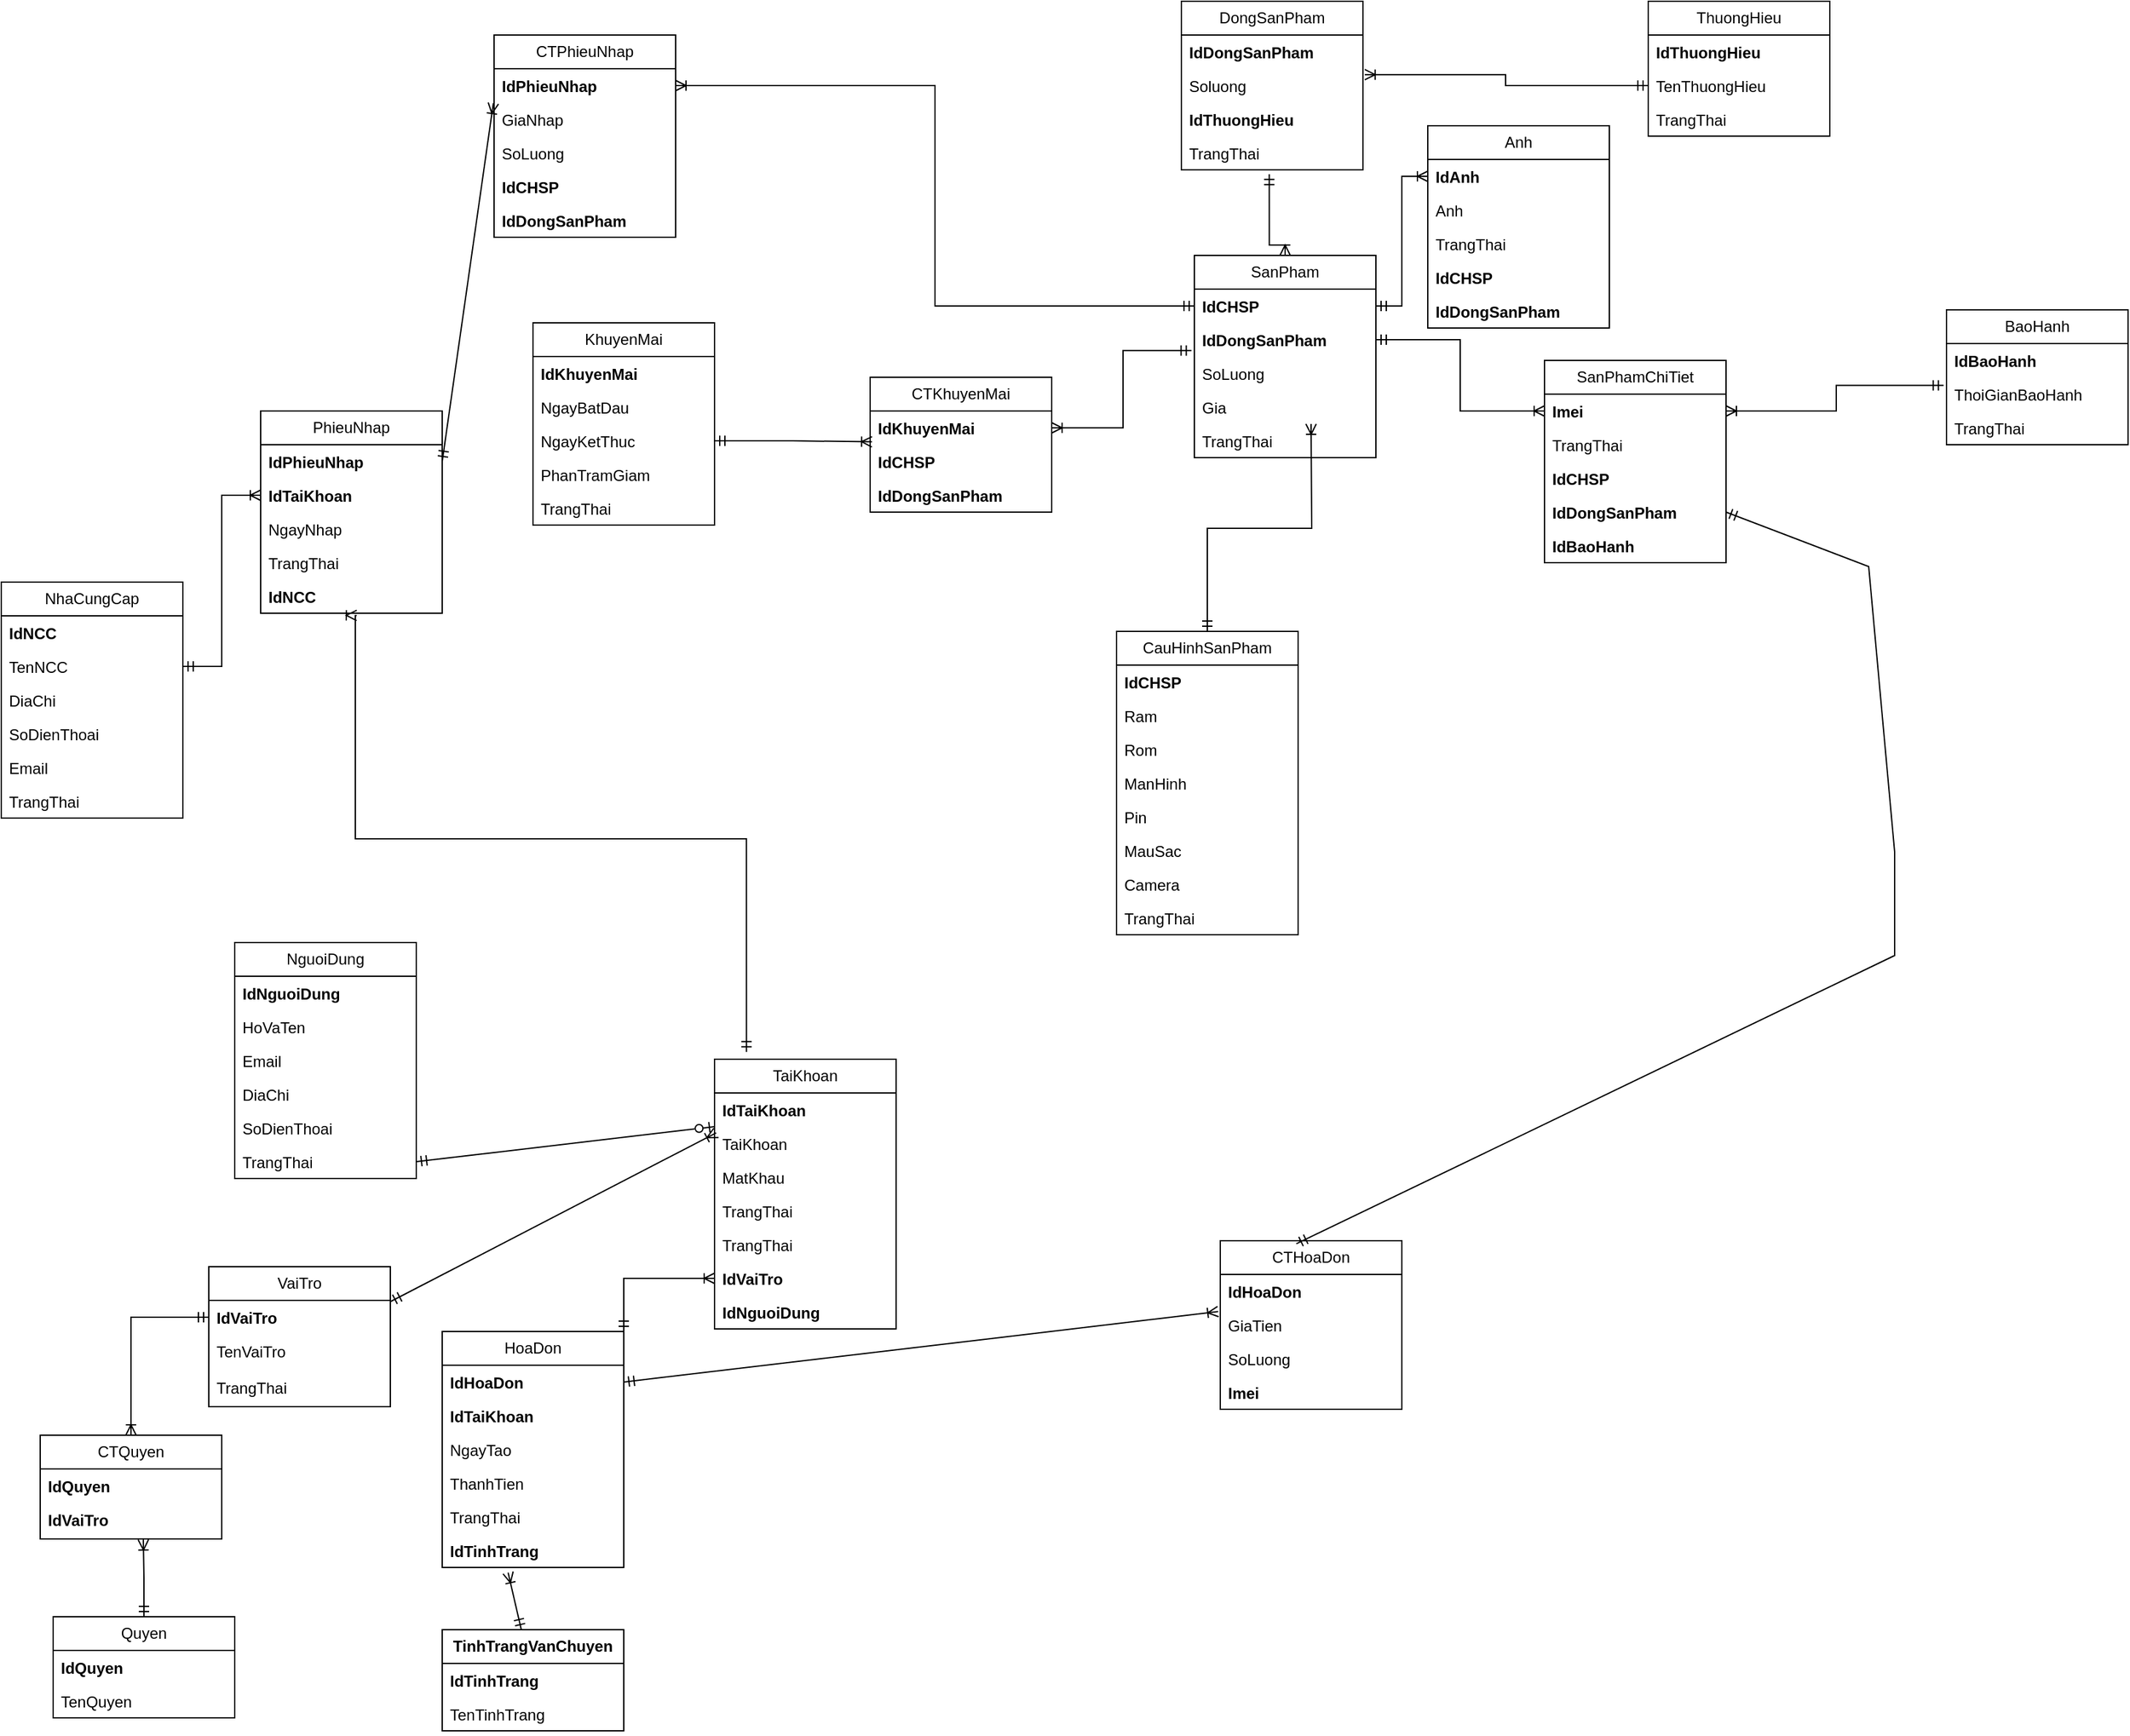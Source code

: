 <mxfile version="26.2.3">
  <diagram name="Trang-1" id="ev6L7dhJCI6zJjcUAdMP">
    <mxGraphModel dx="1871" dy="1696" grid="1" gridSize="10" guides="1" tooltips="1" connect="1" arrows="1" fold="1" page="1" pageScale="1" pageWidth="827" pageHeight="1169" math="0" shadow="0">
      <root>
        <mxCell id="0" />
        <mxCell id="1" parent="0" />
        <mxCell id="3cj486jEz-DAqz2aG2Fp-1" value="TaiKhoan" style="swimlane;fontStyle=0;childLayout=stackLayout;horizontal=1;startSize=26;fillColor=none;horizontalStack=0;resizeParent=1;resizeParentMax=0;resizeLast=0;collapsible=1;marginBottom=0;whiteSpace=wrap;html=1;" parent="1" vertex="1">
          <mxGeometry x="260" y="390" width="140" height="208" as="geometry" />
        </mxCell>
        <mxCell id="3cj486jEz-DAqz2aG2Fp-2" value="IdTaiKhoan" style="text;strokeColor=none;fillColor=none;align=left;verticalAlign=top;spacingLeft=4;spacingRight=4;overflow=hidden;rotatable=0;points=[[0,0.5],[1,0.5]];portConstraint=eastwest;whiteSpace=wrap;html=1;fontStyle=1" parent="3cj486jEz-DAqz2aG2Fp-1" vertex="1">
          <mxGeometry y="26" width="140" height="26" as="geometry" />
        </mxCell>
        <mxCell id="3cj486jEz-DAqz2aG2Fp-3" value="TaiKhoan" style="text;strokeColor=none;fillColor=none;align=left;verticalAlign=top;spacingLeft=4;spacingRight=4;overflow=hidden;rotatable=0;points=[[0,0.5],[1,0.5]];portConstraint=eastwest;whiteSpace=wrap;html=1;" parent="3cj486jEz-DAqz2aG2Fp-1" vertex="1">
          <mxGeometry y="52" width="140" height="26" as="geometry" />
        </mxCell>
        <mxCell id="3cj486jEz-DAqz2aG2Fp-4" value="MatKhau" style="text;strokeColor=none;fillColor=none;align=left;verticalAlign=top;spacingLeft=4;spacingRight=4;overflow=hidden;rotatable=0;points=[[0,0.5],[1,0.5]];portConstraint=eastwest;whiteSpace=wrap;html=1;" parent="3cj486jEz-DAqz2aG2Fp-1" vertex="1">
          <mxGeometry y="78" width="140" height="26" as="geometry" />
        </mxCell>
        <mxCell id="TPOem5i9lqnUxEBlaT6O-18" value="TrangThai" style="text;strokeColor=none;fillColor=none;align=left;verticalAlign=top;spacingLeft=4;spacingRight=4;overflow=hidden;rotatable=0;points=[[0,0.5],[1,0.5]];portConstraint=eastwest;whiteSpace=wrap;html=1;" parent="3cj486jEz-DAqz2aG2Fp-1" vertex="1">
          <mxGeometry y="104" width="140" height="26" as="geometry" />
        </mxCell>
        <mxCell id="H-VtSwU8jcq9I4WuySPO-3" value="TrangThai" style="text;strokeColor=none;fillColor=none;align=left;verticalAlign=top;spacingLeft=4;spacingRight=4;overflow=hidden;rotatable=0;points=[[0,0.5],[1,0.5]];portConstraint=eastwest;whiteSpace=wrap;html=1;" parent="3cj486jEz-DAqz2aG2Fp-1" vertex="1">
          <mxGeometry y="130" width="140" height="26" as="geometry" />
        </mxCell>
        <mxCell id="3cj486jEz-DAqz2aG2Fp-5" value="&lt;b&gt;IdVaiTro&lt;/b&gt;" style="text;strokeColor=none;fillColor=none;align=left;verticalAlign=top;spacingLeft=4;spacingRight=4;overflow=hidden;rotatable=0;points=[[0,0.5],[1,0.5]];portConstraint=eastwest;whiteSpace=wrap;html=1;" parent="3cj486jEz-DAqz2aG2Fp-1" vertex="1">
          <mxGeometry y="156" width="140" height="26" as="geometry" />
        </mxCell>
        <mxCell id="H-VtSwU8jcq9I4WuySPO-4" value="&lt;b&gt;IdNguoiDung&lt;/b&gt;" style="text;strokeColor=none;fillColor=none;align=left;verticalAlign=top;spacingLeft=4;spacingRight=4;overflow=hidden;rotatable=0;points=[[0,0.5],[1,0.5]];portConstraint=eastwest;whiteSpace=wrap;html=1;" parent="3cj486jEz-DAqz2aG2Fp-1" vertex="1">
          <mxGeometry y="182" width="140" height="26" as="geometry" />
        </mxCell>
        <mxCell id="3cj486jEz-DAqz2aG2Fp-6" style="rounded=0;orthogonalLoop=1;jettySize=auto;html=1;endArrow=ERzeroToOne;startFill=0;startArrow=ERmandOne;endFill=0;exitX=1;exitY=0.5;exitDx=0;exitDy=0;entryX=0;entryY=0.25;entryDx=0;entryDy=0;" parent="1" source="3cj486jEz-DAqz2aG2Fp-61" target="3cj486jEz-DAqz2aG2Fp-1" edge="1">
          <mxGeometry relative="1" as="geometry">
            <mxPoint x="110" y="309" as="sourcePoint" />
            <mxPoint x="240" y="223" as="targetPoint" />
          </mxGeometry>
        </mxCell>
        <mxCell id="3cj486jEz-DAqz2aG2Fp-7" style="rounded=0;orthogonalLoop=1;jettySize=auto;html=1;exitX=1;exitY=0.5;exitDx=0;exitDy=0;endArrow=ERoneToMany;endFill=0;startArrow=ERmandOne;startFill=0;entryX=-0.012;entryY=0.103;entryDx=0;entryDy=0;entryPerimeter=0;" parent="1" source="3cj486jEz-DAqz2aG2Fp-26" edge="1">
          <mxGeometry relative="1" as="geometry">
            <mxPoint x="410" y="504" as="sourcePoint" />
            <mxPoint x="648.32" y="584.678" as="targetPoint" />
          </mxGeometry>
        </mxCell>
        <mxCell id="3cj486jEz-DAqz2aG2Fp-8" value="CauHinhSanPham" style="swimlane;fontStyle=0;childLayout=stackLayout;horizontal=1;startSize=26;fillColor=none;horizontalStack=0;resizeParent=1;resizeParentMax=0;resizeLast=0;collapsible=1;marginBottom=0;whiteSpace=wrap;html=1;" parent="1" vertex="1">
          <mxGeometry x="570" y="60" width="140" height="234" as="geometry" />
        </mxCell>
        <mxCell id="3cj486jEz-DAqz2aG2Fp-9" value="IdCHSP" style="text;strokeColor=none;fillColor=none;align=left;verticalAlign=top;spacingLeft=4;spacingRight=4;overflow=hidden;rotatable=0;points=[[0,0.5],[1,0.5]];portConstraint=eastwest;whiteSpace=wrap;html=1;fontStyle=1" parent="3cj486jEz-DAqz2aG2Fp-8" vertex="1">
          <mxGeometry y="26" width="140" height="26" as="geometry" />
        </mxCell>
        <mxCell id="3cj486jEz-DAqz2aG2Fp-11" value="Ram" style="text;strokeColor=none;fillColor=none;align=left;verticalAlign=top;spacingLeft=4;spacingRight=4;overflow=hidden;rotatable=0;points=[[0,0.5],[1,0.5]];portConstraint=eastwest;whiteSpace=wrap;html=1;fontStyle=0" parent="3cj486jEz-DAqz2aG2Fp-8" vertex="1">
          <mxGeometry y="52" width="140" height="26" as="geometry" />
        </mxCell>
        <mxCell id="3cj486jEz-DAqz2aG2Fp-12" value="Rom" style="text;strokeColor=none;fillColor=none;align=left;verticalAlign=top;spacingLeft=4;spacingRight=4;overflow=hidden;rotatable=0;points=[[0,0.5],[1,0.5]];portConstraint=eastwest;whiteSpace=wrap;html=1;fontStyle=0" parent="3cj486jEz-DAqz2aG2Fp-8" vertex="1">
          <mxGeometry y="78" width="140" height="26" as="geometry" />
        </mxCell>
        <mxCell id="3cj486jEz-DAqz2aG2Fp-13" value="ManHinh" style="text;strokeColor=none;fillColor=none;align=left;verticalAlign=top;spacingLeft=4;spacingRight=4;overflow=hidden;rotatable=0;points=[[0,0.5],[1,0.5]];portConstraint=eastwest;whiteSpace=wrap;html=1;fontStyle=0" parent="3cj486jEz-DAqz2aG2Fp-8" vertex="1">
          <mxGeometry y="104" width="140" height="26" as="geometry" />
        </mxCell>
        <mxCell id="3cj486jEz-DAqz2aG2Fp-14" value="Pin" style="text;strokeColor=none;fillColor=none;align=left;verticalAlign=top;spacingLeft=4;spacingRight=4;overflow=hidden;rotatable=0;points=[[0,0.5],[1,0.5]];portConstraint=eastwest;whiteSpace=wrap;html=1;fontStyle=0" parent="3cj486jEz-DAqz2aG2Fp-8" vertex="1">
          <mxGeometry y="130" width="140" height="26" as="geometry" />
        </mxCell>
        <mxCell id="TPOem5i9lqnUxEBlaT6O-29" value="MauSac" style="text;strokeColor=none;fillColor=none;align=left;verticalAlign=top;spacingLeft=4;spacingRight=4;overflow=hidden;rotatable=0;points=[[0,0.5],[1,0.5]];portConstraint=eastwest;whiteSpace=wrap;html=1;fontStyle=0" parent="3cj486jEz-DAqz2aG2Fp-8" vertex="1">
          <mxGeometry y="156" width="140" height="26" as="geometry" />
        </mxCell>
        <mxCell id="3cj486jEz-DAqz2aG2Fp-15" value="Camera" style="text;strokeColor=none;fillColor=none;align=left;verticalAlign=top;spacingLeft=4;spacingRight=4;overflow=hidden;rotatable=0;points=[[0,0.5],[1,0.5]];portConstraint=eastwest;whiteSpace=wrap;html=1;fontStyle=0" parent="3cj486jEz-DAqz2aG2Fp-8" vertex="1">
          <mxGeometry y="182" width="140" height="26" as="geometry" />
        </mxCell>
        <mxCell id="TPOem5i9lqnUxEBlaT6O-1" value="TrangThai" style="text;strokeColor=none;fillColor=none;align=left;verticalAlign=top;spacingLeft=4;spacingRight=4;overflow=hidden;rotatable=0;points=[[0,0.5],[1,0.5]];portConstraint=eastwest;whiteSpace=wrap;html=1;fontStyle=0" parent="3cj486jEz-DAqz2aG2Fp-8" vertex="1">
          <mxGeometry y="208" width="140" height="26" as="geometry" />
        </mxCell>
        <mxCell id="3cj486jEz-DAqz2aG2Fp-23" style="rounded=0;orthogonalLoop=1;jettySize=auto;html=1;entryX=0.419;entryY=0.018;entryDx=0;entryDy=0;endArrow=ERmandOne;endFill=0;startArrow=ERmandOne;startFill=0;entryPerimeter=0;exitX=1;exitY=0.5;exitDx=0;exitDy=0;" parent="1" source="TPOem5i9lqnUxEBlaT6O-60" target="3cj486jEz-DAqz2aG2Fp-31" edge="1">
          <mxGeometry relative="1" as="geometry">
            <mxPoint x="709" y="270" as="sourcePoint" />
            <mxPoint x="516.58" y="478.78" as="targetPoint" />
            <Array as="points">
              <mxPoint x="1150" y="10" />
              <mxPoint x="1170" y="230" />
              <mxPoint x="1170" y="310" />
            </Array>
          </mxGeometry>
        </mxCell>
        <mxCell id="3cj486jEz-DAqz2aG2Fp-24" style="edgeStyle=orthogonalEdgeStyle;rounded=0;orthogonalLoop=1;jettySize=auto;html=1;exitX=1;exitY=0;exitDx=0;exitDy=0;entryX=0;entryY=0.5;entryDx=0;entryDy=0;startArrow=ERmandOne;startFill=0;endArrow=ERoneToMany;endFill=0;" parent="1" source="3cj486jEz-DAqz2aG2Fp-25" target="3cj486jEz-DAqz2aG2Fp-5" edge="1">
          <mxGeometry relative="1" as="geometry" />
        </mxCell>
        <mxCell id="3cj486jEz-DAqz2aG2Fp-25" value="HoaDon" style="swimlane;fontStyle=0;childLayout=stackLayout;horizontal=1;startSize=26;fillColor=none;horizontalStack=0;resizeParent=1;resizeParentMax=0;resizeLast=0;collapsible=1;marginBottom=0;whiteSpace=wrap;html=1;" parent="1" vertex="1">
          <mxGeometry x="50" y="600" width="140" height="182" as="geometry" />
        </mxCell>
        <mxCell id="3cj486jEz-DAqz2aG2Fp-26" value="IdHoaDon" style="text;strokeColor=none;fillColor=none;align=left;verticalAlign=top;spacingLeft=4;spacingRight=4;overflow=hidden;rotatable=0;points=[[0,0.5],[1,0.5]];portConstraint=eastwest;whiteSpace=wrap;html=1;fontStyle=1" parent="3cj486jEz-DAqz2aG2Fp-25" vertex="1">
          <mxGeometry y="26" width="140" height="26" as="geometry" />
        </mxCell>
        <mxCell id="3cj486jEz-DAqz2aG2Fp-27" value="IdTaiKhoan" style="text;strokeColor=none;fillColor=none;align=left;verticalAlign=top;spacingLeft=4;spacingRight=4;overflow=hidden;rotatable=0;points=[[0,0.5],[1,0.5]];portConstraint=eastwest;whiteSpace=wrap;html=1;fontStyle=1" parent="3cj486jEz-DAqz2aG2Fp-25" vertex="1">
          <mxGeometry y="52" width="140" height="26" as="geometry" />
        </mxCell>
        <mxCell id="3cj486jEz-DAqz2aG2Fp-28" value="NgayTao" style="text;strokeColor=none;fillColor=none;align=left;verticalAlign=top;spacingLeft=4;spacingRight=4;overflow=hidden;rotatable=0;points=[[0,0.5],[1,0.5]];portConstraint=eastwest;whiteSpace=wrap;html=1;fontStyle=0" parent="3cj486jEz-DAqz2aG2Fp-25" vertex="1">
          <mxGeometry y="78" width="140" height="26" as="geometry" />
        </mxCell>
        <mxCell id="3cj486jEz-DAqz2aG2Fp-29" value="ThanhTien" style="text;strokeColor=none;fillColor=none;align=left;verticalAlign=top;spacingLeft=4;spacingRight=4;overflow=hidden;rotatable=0;points=[[0,0.5],[1,0.5]];portConstraint=eastwest;whiteSpace=wrap;html=1;fontStyle=0" parent="3cj486jEz-DAqz2aG2Fp-25" vertex="1">
          <mxGeometry y="104" width="140" height="26" as="geometry" />
        </mxCell>
        <mxCell id="TPOem5i9lqnUxEBlaT6O-17" value="TrangThai" style="text;strokeColor=none;fillColor=none;align=left;verticalAlign=top;spacingLeft=4;spacingRight=4;overflow=hidden;rotatable=0;points=[[0,0.5],[1,0.5]];portConstraint=eastwest;whiteSpace=wrap;html=1;fontStyle=0" parent="3cj486jEz-DAqz2aG2Fp-25" vertex="1">
          <mxGeometry y="130" width="140" height="26" as="geometry" />
        </mxCell>
        <mxCell id="3cj486jEz-DAqz2aG2Fp-30" value="IdTinhTrang" style="text;strokeColor=none;fillColor=none;align=left;verticalAlign=top;spacingLeft=4;spacingRight=4;overflow=hidden;rotatable=0;points=[[0,0.5],[1,0.5]];portConstraint=eastwest;whiteSpace=wrap;html=1;fontStyle=1" parent="3cj486jEz-DAqz2aG2Fp-25" vertex="1">
          <mxGeometry y="156" width="140" height="26" as="geometry" />
        </mxCell>
        <mxCell id="3cj486jEz-DAqz2aG2Fp-31" value="CTHoaDon" style="swimlane;fontStyle=0;childLayout=stackLayout;horizontal=1;startSize=26;fillColor=none;horizontalStack=0;resizeParent=1;resizeParentMax=0;resizeLast=0;collapsible=1;marginBottom=0;whiteSpace=wrap;html=1;" parent="1" vertex="1">
          <mxGeometry x="650" y="530" width="140" height="130" as="geometry" />
        </mxCell>
        <mxCell id="3cj486jEz-DAqz2aG2Fp-32" value="IdHoaDon" style="text;strokeColor=none;fillColor=none;align=left;verticalAlign=top;spacingLeft=4;spacingRight=4;overflow=hidden;rotatable=0;points=[[0,0.5],[1,0.5]];portConstraint=eastwest;whiteSpace=wrap;html=1;fontStyle=1" parent="3cj486jEz-DAqz2aG2Fp-31" vertex="1">
          <mxGeometry y="26" width="140" height="26" as="geometry" />
        </mxCell>
        <mxCell id="3cj486jEz-DAqz2aG2Fp-33" value="GiaTien" style="text;strokeColor=none;fillColor=none;align=left;verticalAlign=top;spacingLeft=4;spacingRight=4;overflow=hidden;rotatable=0;points=[[0,0.5],[1,0.5]];portConstraint=eastwest;whiteSpace=wrap;html=1;fontStyle=0" parent="3cj486jEz-DAqz2aG2Fp-31" vertex="1">
          <mxGeometry y="52" width="140" height="26" as="geometry" />
        </mxCell>
        <mxCell id="TPOem5i9lqnUxEBlaT6O-63" value="SoLuong" style="text;strokeColor=none;fillColor=none;align=left;verticalAlign=top;spacingLeft=4;spacingRight=4;overflow=hidden;rotatable=0;points=[[0,0.5],[1,0.5]];portConstraint=eastwest;whiteSpace=wrap;html=1;fontStyle=0" parent="3cj486jEz-DAqz2aG2Fp-31" vertex="1">
          <mxGeometry y="78" width="140" height="26" as="geometry" />
        </mxCell>
        <mxCell id="3cj486jEz-DAqz2aG2Fp-35" value="Imei" style="text;strokeColor=none;fillColor=none;align=left;verticalAlign=top;spacingLeft=4;spacingRight=4;overflow=hidden;rotatable=0;points=[[0,0.5],[1,0.5]];portConstraint=eastwest;whiteSpace=wrap;html=1;fontStyle=1" parent="3cj486jEz-DAqz2aG2Fp-31" vertex="1">
          <mxGeometry y="104" width="140" height="26" as="geometry" />
        </mxCell>
        <mxCell id="3cj486jEz-DAqz2aG2Fp-41" value="KhuyenMai" style="swimlane;fontStyle=0;childLayout=stackLayout;horizontal=1;startSize=26;fillColor=none;horizontalStack=0;resizeParent=1;resizeParentMax=0;resizeLast=0;collapsible=1;marginBottom=0;whiteSpace=wrap;html=1;" parent="1" vertex="1">
          <mxGeometry x="120" y="-178" width="140" height="156" as="geometry" />
        </mxCell>
        <mxCell id="3cj486jEz-DAqz2aG2Fp-42" value="IdKhuyenMai" style="text;strokeColor=none;fillColor=none;align=left;verticalAlign=top;spacingLeft=4;spacingRight=4;overflow=hidden;rotatable=0;points=[[0,0.5],[1,0.5]];portConstraint=eastwest;whiteSpace=wrap;html=1;fontStyle=1" parent="3cj486jEz-DAqz2aG2Fp-41" vertex="1">
          <mxGeometry y="26" width="140" height="26" as="geometry" />
        </mxCell>
        <mxCell id="3cj486jEz-DAqz2aG2Fp-43" value="NgayBatDau" style="text;strokeColor=none;fillColor=none;align=left;verticalAlign=top;spacingLeft=4;spacingRight=4;overflow=hidden;rotatable=0;points=[[0,0.5],[1,0.5]];portConstraint=eastwest;whiteSpace=wrap;html=1;fontStyle=0" parent="3cj486jEz-DAqz2aG2Fp-41" vertex="1">
          <mxGeometry y="52" width="140" height="26" as="geometry" />
        </mxCell>
        <mxCell id="3cj486jEz-DAqz2aG2Fp-44" value="NgayKetThuc" style="text;strokeColor=none;fillColor=none;align=left;verticalAlign=top;spacingLeft=4;spacingRight=4;overflow=hidden;rotatable=0;points=[[0,0.5],[1,0.5]];portConstraint=eastwest;whiteSpace=wrap;html=1;fontStyle=0" parent="3cj486jEz-DAqz2aG2Fp-41" vertex="1">
          <mxGeometry y="78" width="140" height="26" as="geometry" />
        </mxCell>
        <mxCell id="3cj486jEz-DAqz2aG2Fp-45" value="PhanTramGiam" style="text;strokeColor=none;fillColor=none;align=left;verticalAlign=top;spacingLeft=4;spacingRight=4;overflow=hidden;rotatable=0;points=[[0,0.5],[1,0.5]];portConstraint=eastwest;whiteSpace=wrap;html=1;fontStyle=0" parent="3cj486jEz-DAqz2aG2Fp-41" vertex="1">
          <mxGeometry y="104" width="140" height="26" as="geometry" />
        </mxCell>
        <mxCell id="TPOem5i9lqnUxEBlaT6O-12" value="TrangThai" style="text;strokeColor=none;fillColor=none;align=left;verticalAlign=top;spacingLeft=4;spacingRight=4;overflow=hidden;rotatable=0;points=[[0,0.5],[1,0.5]];portConstraint=eastwest;whiteSpace=wrap;html=1;fontStyle=0" parent="3cj486jEz-DAqz2aG2Fp-41" vertex="1">
          <mxGeometry y="130" width="140" height="26" as="geometry" />
        </mxCell>
        <mxCell id="3cj486jEz-DAqz2aG2Fp-47" value="NhaCungCap" style="swimlane;fontStyle=0;childLayout=stackLayout;horizontal=1;startSize=26;fillColor=none;horizontalStack=0;resizeParent=1;resizeParentMax=0;resizeLast=0;collapsible=1;marginBottom=0;whiteSpace=wrap;html=1;" parent="1" vertex="1">
          <mxGeometry x="-290" y="22" width="140" height="182" as="geometry" />
        </mxCell>
        <mxCell id="3cj486jEz-DAqz2aG2Fp-48" value="IdNCC" style="text;strokeColor=none;fillColor=none;align=left;verticalAlign=top;spacingLeft=4;spacingRight=4;overflow=hidden;rotatable=0;points=[[0,0.5],[1,0.5]];portConstraint=eastwest;whiteSpace=wrap;html=1;fontStyle=1" parent="3cj486jEz-DAqz2aG2Fp-47" vertex="1">
          <mxGeometry y="26" width="140" height="26" as="geometry" />
        </mxCell>
        <mxCell id="3cj486jEz-DAqz2aG2Fp-49" value="TenNCC" style="text;strokeColor=none;fillColor=none;align=left;verticalAlign=top;spacingLeft=4;spacingRight=4;overflow=hidden;rotatable=0;points=[[0,0.5],[1,0.5]];portConstraint=eastwest;whiteSpace=wrap;html=1;fontStyle=0" parent="3cj486jEz-DAqz2aG2Fp-47" vertex="1">
          <mxGeometry y="52" width="140" height="26" as="geometry" />
        </mxCell>
        <mxCell id="3cj486jEz-DAqz2aG2Fp-50" value="DiaChi" style="text;strokeColor=none;fillColor=none;align=left;verticalAlign=top;spacingLeft=4;spacingRight=4;overflow=hidden;rotatable=0;points=[[0,0.5],[1,0.5]];portConstraint=eastwest;whiteSpace=wrap;html=1;fontStyle=0" parent="3cj486jEz-DAqz2aG2Fp-47" vertex="1">
          <mxGeometry y="78" width="140" height="26" as="geometry" />
        </mxCell>
        <mxCell id="3cj486jEz-DAqz2aG2Fp-51" value="SoDienThoai" style="text;strokeColor=none;fillColor=none;align=left;verticalAlign=top;spacingLeft=4;spacingRight=4;overflow=hidden;rotatable=0;points=[[0,0.5],[1,0.5]];portConstraint=eastwest;whiteSpace=wrap;html=1;fontStyle=0" parent="3cj486jEz-DAqz2aG2Fp-47" vertex="1">
          <mxGeometry y="104" width="140" height="26" as="geometry" />
        </mxCell>
        <mxCell id="3cj486jEz-DAqz2aG2Fp-52" value="Email" style="text;strokeColor=none;fillColor=none;align=left;verticalAlign=top;spacingLeft=4;spacingRight=4;overflow=hidden;rotatable=0;points=[[0,0.5],[1,0.5]];portConstraint=eastwest;whiteSpace=wrap;html=1;fontStyle=0" parent="3cj486jEz-DAqz2aG2Fp-47" vertex="1">
          <mxGeometry y="130" width="140" height="26" as="geometry" />
        </mxCell>
        <mxCell id="TPOem5i9lqnUxEBlaT6O-14" value="TrangThai" style="text;strokeColor=none;fillColor=none;align=left;verticalAlign=top;spacingLeft=4;spacingRight=4;overflow=hidden;rotatable=0;points=[[0,0.5],[1,0.5]];portConstraint=eastwest;whiteSpace=wrap;html=1;fontStyle=0" parent="3cj486jEz-DAqz2aG2Fp-47" vertex="1">
          <mxGeometry y="156" width="140" height="26" as="geometry" />
        </mxCell>
        <mxCell id="3cj486jEz-DAqz2aG2Fp-56" value="NguoiDung" style="swimlane;fontStyle=0;childLayout=stackLayout;horizontal=1;startSize=26;fillColor=none;horizontalStack=0;resizeParent=1;resizeParentMax=0;resizeLast=0;collapsible=1;marginBottom=0;whiteSpace=wrap;html=1;" parent="1" vertex="1">
          <mxGeometry x="-110" y="300" width="140" height="182" as="geometry" />
        </mxCell>
        <mxCell id="3cj486jEz-DAqz2aG2Fp-57" value="IdNguoiDung" style="text;strokeColor=none;fillColor=none;align=left;verticalAlign=top;spacingLeft=4;spacingRight=4;overflow=hidden;rotatable=0;points=[[0,0.5],[1,0.5]];portConstraint=eastwest;whiteSpace=wrap;html=1;fontStyle=1" parent="3cj486jEz-DAqz2aG2Fp-56" vertex="1">
          <mxGeometry y="26" width="140" height="26" as="geometry" />
        </mxCell>
        <mxCell id="3cj486jEz-DAqz2aG2Fp-58" value="HoVaTen" style="text;strokeColor=none;fillColor=none;align=left;verticalAlign=top;spacingLeft=4;spacingRight=4;overflow=hidden;rotatable=0;points=[[0,0.5],[1,0.5]];portConstraint=eastwest;whiteSpace=wrap;html=1;fontStyle=0" parent="3cj486jEz-DAqz2aG2Fp-56" vertex="1">
          <mxGeometry y="52" width="140" height="26" as="geometry" />
        </mxCell>
        <mxCell id="3cj486jEz-DAqz2aG2Fp-59" value="Email" style="text;strokeColor=none;fillColor=none;align=left;verticalAlign=top;spacingLeft=4;spacingRight=4;overflow=hidden;rotatable=0;points=[[0,0.5],[1,0.5]];portConstraint=eastwest;whiteSpace=wrap;html=1;fontStyle=0" parent="3cj486jEz-DAqz2aG2Fp-56" vertex="1">
          <mxGeometry y="78" width="140" height="26" as="geometry" />
        </mxCell>
        <mxCell id="3cj486jEz-DAqz2aG2Fp-60" value="DiaChi" style="text;strokeColor=none;fillColor=none;align=left;verticalAlign=top;spacingLeft=4;spacingRight=4;overflow=hidden;rotatable=0;points=[[0,0.5],[1,0.5]];portConstraint=eastwest;whiteSpace=wrap;html=1;fontStyle=0" parent="3cj486jEz-DAqz2aG2Fp-56" vertex="1">
          <mxGeometry y="104" width="140" height="26" as="geometry" />
        </mxCell>
        <mxCell id="TPOem5i9lqnUxEBlaT6O-15" value="SoDienThoai" style="text;strokeColor=none;fillColor=none;align=left;verticalAlign=top;spacingLeft=4;spacingRight=4;overflow=hidden;rotatable=0;points=[[0,0.5],[1,0.5]];portConstraint=eastwest;whiteSpace=wrap;html=1;fontStyle=0" parent="3cj486jEz-DAqz2aG2Fp-56" vertex="1">
          <mxGeometry y="130" width="140" height="26" as="geometry" />
        </mxCell>
        <mxCell id="3cj486jEz-DAqz2aG2Fp-61" value="TrangThai" style="text;strokeColor=none;fillColor=none;align=left;verticalAlign=top;spacingLeft=4;spacingRight=4;overflow=hidden;rotatable=0;points=[[0,0.5],[1,0.5]];portConstraint=eastwest;whiteSpace=wrap;html=1;fontStyle=0" parent="3cj486jEz-DAqz2aG2Fp-56" vertex="1">
          <mxGeometry y="156" width="140" height="26" as="geometry" />
        </mxCell>
        <mxCell id="3cj486jEz-DAqz2aG2Fp-66" style="rounded=0;orthogonalLoop=1;jettySize=auto;html=1;exitX=1;exitY=0.25;exitDx=0;exitDy=0;endArrow=ERoneToMany;endFill=0;startArrow=ERmandOne;startFill=0;entryX=-0.004;entryY=1.023;entryDx=0;entryDy=0;entryPerimeter=0;" parent="1" source="3cj486jEz-DAqz2aG2Fp-67" target="3cj486jEz-DAqz2aG2Fp-73" edge="1">
          <mxGeometry relative="1" as="geometry" />
        </mxCell>
        <mxCell id="3cj486jEz-DAqz2aG2Fp-67" value="PhieuNhap" style="swimlane;fontStyle=0;childLayout=stackLayout;horizontal=1;startSize=26;fillColor=none;horizontalStack=0;resizeParent=1;resizeParentMax=0;resizeLast=0;collapsible=1;marginBottom=0;whiteSpace=wrap;html=1;" parent="1" vertex="1">
          <mxGeometry x="-90" y="-110" width="140" height="156" as="geometry" />
        </mxCell>
        <mxCell id="3cj486jEz-DAqz2aG2Fp-68" value="IdPhieuNhap" style="text;strokeColor=none;fillColor=none;align=left;verticalAlign=top;spacingLeft=4;spacingRight=4;overflow=hidden;rotatable=0;points=[[0,0.5],[1,0.5]];portConstraint=eastwest;whiteSpace=wrap;html=1;fontStyle=1" parent="3cj486jEz-DAqz2aG2Fp-67" vertex="1">
          <mxGeometry y="26" width="140" height="26" as="geometry" />
        </mxCell>
        <mxCell id="3cj486jEz-DAqz2aG2Fp-69" value="IdTaiKhoan" style="text;strokeColor=none;fillColor=none;align=left;verticalAlign=top;spacingLeft=4;spacingRight=4;overflow=hidden;rotatable=0;points=[[0,0.5],[1,0.5]];portConstraint=eastwest;whiteSpace=wrap;html=1;fontStyle=1" parent="3cj486jEz-DAqz2aG2Fp-67" vertex="1">
          <mxGeometry y="52" width="140" height="26" as="geometry" />
        </mxCell>
        <mxCell id="3cj486jEz-DAqz2aG2Fp-70" value="NgayNhap" style="text;strokeColor=none;fillColor=none;align=left;verticalAlign=top;spacingLeft=4;spacingRight=4;overflow=hidden;rotatable=0;points=[[0,0.5],[1,0.5]];portConstraint=eastwest;whiteSpace=wrap;html=1;fontStyle=0" parent="3cj486jEz-DAqz2aG2Fp-67" vertex="1">
          <mxGeometry y="78" width="140" height="26" as="geometry" />
        </mxCell>
        <mxCell id="TPOem5i9lqnUxEBlaT6O-13" value="TrangThai" style="text;strokeColor=none;fillColor=none;align=left;verticalAlign=top;spacingLeft=4;spacingRight=4;overflow=hidden;rotatable=0;points=[[0,0.5],[1,0.5]];portConstraint=eastwest;whiteSpace=wrap;html=1;fontStyle=0" parent="3cj486jEz-DAqz2aG2Fp-67" vertex="1">
          <mxGeometry y="104" width="140" height="26" as="geometry" />
        </mxCell>
        <mxCell id="dfZUivNERs2k_TiBMYuA-27" value="IdNCC" style="text;strokeColor=none;fillColor=none;align=left;verticalAlign=top;spacingLeft=4;spacingRight=4;overflow=hidden;rotatable=0;points=[[0,0.5],[1,0.5]];portConstraint=eastwest;whiteSpace=wrap;html=1;fontStyle=1" parent="3cj486jEz-DAqz2aG2Fp-67" vertex="1">
          <mxGeometry y="130" width="140" height="26" as="geometry" />
        </mxCell>
        <mxCell id="3cj486jEz-DAqz2aG2Fp-71" style="edgeStyle=orthogonalEdgeStyle;rounded=0;orthogonalLoop=1;jettySize=auto;html=1;exitX=0.176;exitY=-0.027;exitDx=0;exitDy=0;endArrow=ERoneToMany;endFill=0;startArrow=ERmandOne;startFill=0;entryX=0.529;entryY=1.066;entryDx=0;entryDy=0;entryPerimeter=0;exitPerimeter=0;" parent="1" source="3cj486jEz-DAqz2aG2Fp-1" target="dfZUivNERs2k_TiBMYuA-27" edge="1">
          <mxGeometry relative="1" as="geometry">
            <mxPoint x="230.0" y="210" as="sourcePoint" />
            <mxPoint x="-89" y="110" as="targetPoint" />
            <Array as="points">
              <mxPoint x="275" y="220" />
              <mxPoint x="-17" y="220" />
              <mxPoint x="-17" y="78" />
            </Array>
          </mxGeometry>
        </mxCell>
        <mxCell id="3cj486jEz-DAqz2aG2Fp-72" value="CTPhieuNhap" style="swimlane;fontStyle=0;childLayout=stackLayout;horizontal=1;startSize=26;fillColor=none;horizontalStack=0;resizeParent=1;resizeParentMax=0;resizeLast=0;collapsible=1;marginBottom=0;whiteSpace=wrap;html=1;" parent="1" vertex="1">
          <mxGeometry x="90" y="-400" width="140" height="156" as="geometry" />
        </mxCell>
        <mxCell id="3cj486jEz-DAqz2aG2Fp-73" value="IdPhieuNhap" style="text;strokeColor=none;fillColor=none;align=left;verticalAlign=top;spacingLeft=4;spacingRight=4;overflow=hidden;rotatable=0;points=[[0,0.5],[1,0.5]];portConstraint=eastwest;whiteSpace=wrap;html=1;fontStyle=1" parent="3cj486jEz-DAqz2aG2Fp-72" vertex="1">
          <mxGeometry y="26" width="140" height="26" as="geometry" />
        </mxCell>
        <mxCell id="3cj486jEz-DAqz2aG2Fp-74" value="GiaNhap" style="text;strokeColor=none;fillColor=none;align=left;verticalAlign=top;spacingLeft=4;spacingRight=4;overflow=hidden;rotatable=0;points=[[0,0.5],[1,0.5]];portConstraint=eastwest;whiteSpace=wrap;html=1;fontStyle=0" parent="3cj486jEz-DAqz2aG2Fp-72" vertex="1">
          <mxGeometry y="52" width="140" height="26" as="geometry" />
        </mxCell>
        <mxCell id="3cj486jEz-DAqz2aG2Fp-75" value="SoLuong" style="text;strokeColor=none;fillColor=none;align=left;verticalAlign=top;spacingLeft=4;spacingRight=4;overflow=hidden;rotatable=0;points=[[0,0.5],[1,0.5]];portConstraint=eastwest;whiteSpace=wrap;html=1;fontStyle=0" parent="3cj486jEz-DAqz2aG2Fp-72" vertex="1">
          <mxGeometry y="78" width="140" height="26" as="geometry" />
        </mxCell>
        <mxCell id="3cj486jEz-DAqz2aG2Fp-76" value="IdCHSP" style="text;strokeColor=none;fillColor=none;align=left;verticalAlign=top;spacingLeft=4;spacingRight=4;overflow=hidden;rotatable=0;points=[[0,0.5],[1,0.5]];portConstraint=eastwest;whiteSpace=wrap;html=1;fontStyle=1" parent="3cj486jEz-DAqz2aG2Fp-72" vertex="1">
          <mxGeometry y="104" width="140" height="26" as="geometry" />
        </mxCell>
        <mxCell id="TPOem5i9lqnUxEBlaT6O-45" value="IdDongSanPham" style="text;strokeColor=none;fillColor=none;align=left;verticalAlign=top;spacingLeft=4;spacingRight=4;overflow=hidden;rotatable=0;points=[[0,0.5],[1,0.5]];portConstraint=eastwest;whiteSpace=wrap;html=1;fontStyle=1" parent="3cj486jEz-DAqz2aG2Fp-72" vertex="1">
          <mxGeometry y="130" width="140" height="26" as="geometry" />
        </mxCell>
        <mxCell id="3cj486jEz-DAqz2aG2Fp-78" value="BaoHanh" style="swimlane;fontStyle=0;childLayout=stackLayout;horizontal=1;startSize=26;fillColor=none;horizontalStack=0;resizeParent=1;resizeParentMax=0;resizeLast=0;collapsible=1;marginBottom=0;whiteSpace=wrap;html=1;" parent="1" vertex="1">
          <mxGeometry x="1210" y="-188" width="140" height="104" as="geometry" />
        </mxCell>
        <mxCell id="3cj486jEz-DAqz2aG2Fp-79" value="IdBaoHanh" style="text;strokeColor=none;fillColor=none;align=left;verticalAlign=top;spacingLeft=4;spacingRight=4;overflow=hidden;rotatable=0;points=[[0,0.5],[1,0.5]];portConstraint=eastwest;whiteSpace=wrap;html=1;fontStyle=1" parent="3cj486jEz-DAqz2aG2Fp-78" vertex="1">
          <mxGeometry y="26" width="140" height="26" as="geometry" />
        </mxCell>
        <mxCell id="3cj486jEz-DAqz2aG2Fp-80" value="ThoiGianBaoHanh" style="text;strokeColor=none;fillColor=none;align=left;verticalAlign=top;spacingLeft=4;spacingRight=4;overflow=hidden;rotatable=0;points=[[0,0.5],[1,0.5]];portConstraint=eastwest;whiteSpace=wrap;html=1;fontStyle=0" parent="3cj486jEz-DAqz2aG2Fp-78" vertex="1">
          <mxGeometry y="52" width="140" height="26" as="geometry" />
        </mxCell>
        <mxCell id="TPOem5i9lqnUxEBlaT6O-3" value="TrangThai" style="text;strokeColor=none;fillColor=none;align=left;verticalAlign=top;spacingLeft=4;spacingRight=4;overflow=hidden;rotatable=0;points=[[0,0.5],[1,0.5]];portConstraint=eastwest;whiteSpace=wrap;html=1;fontStyle=0" parent="3cj486jEz-DAqz2aG2Fp-78" vertex="1">
          <mxGeometry y="78" width="140" height="26" as="geometry" />
        </mxCell>
        <mxCell id="3cj486jEz-DAqz2aG2Fp-83" value="Quyen" style="swimlane;fontStyle=0;childLayout=stackLayout;horizontal=1;startSize=26;fillColor=none;horizontalStack=0;resizeParent=1;resizeParentMax=0;resizeLast=0;collapsible=1;marginBottom=0;whiteSpace=wrap;html=1;" parent="1" vertex="1">
          <mxGeometry x="-250" y="820" width="140" height="78" as="geometry" />
        </mxCell>
        <mxCell id="3cj486jEz-DAqz2aG2Fp-84" value="IdQuyen" style="text;strokeColor=none;fillColor=none;align=left;verticalAlign=top;spacingLeft=4;spacingRight=4;overflow=hidden;rotatable=0;points=[[0,0.5],[1,0.5]];portConstraint=eastwest;whiteSpace=wrap;html=1;fontStyle=1" parent="3cj486jEz-DAqz2aG2Fp-83" vertex="1">
          <mxGeometry y="26" width="140" height="26" as="geometry" />
        </mxCell>
        <mxCell id="3cj486jEz-DAqz2aG2Fp-85" value="TenQuyen" style="text;strokeColor=none;fillColor=none;align=left;verticalAlign=top;spacingLeft=4;spacingRight=4;overflow=hidden;rotatable=0;points=[[0,0.5],[1,0.5]];portConstraint=eastwest;whiteSpace=wrap;html=1;fontStyle=0" parent="3cj486jEz-DAqz2aG2Fp-83" vertex="1">
          <mxGeometry y="52" width="140" height="26" as="geometry" />
        </mxCell>
        <mxCell id="3cj486jEz-DAqz2aG2Fp-86" style="edgeStyle=orthogonalEdgeStyle;rounded=0;orthogonalLoop=1;jettySize=auto;html=1;exitX=0.5;exitY=0;exitDx=0;exitDy=0;entryX=0;entryY=0.5;entryDx=0;entryDy=0;endArrow=ERmandOne;endFill=0;startArrow=ERoneToMany;startFill=0;" parent="1" source="3cj486jEz-DAqz2aG2Fp-87" target="3cj486jEz-DAqz2aG2Fp-102" edge="1">
          <mxGeometry relative="1" as="geometry" />
        </mxCell>
        <mxCell id="3cj486jEz-DAqz2aG2Fp-87" value="CTQuyen" style="swimlane;fontStyle=0;childLayout=stackLayout;horizontal=1;startSize=26;fillColor=none;horizontalStack=0;resizeParent=1;resizeParentMax=0;resizeLast=0;collapsible=1;marginBottom=0;whiteSpace=wrap;html=1;" parent="1" vertex="1">
          <mxGeometry x="-260" y="680" width="140" height="80" as="geometry" />
        </mxCell>
        <mxCell id="3cj486jEz-DAqz2aG2Fp-88" value="IdQuyen" style="text;strokeColor=none;fillColor=none;align=left;verticalAlign=top;spacingLeft=4;spacingRight=4;overflow=hidden;rotatable=0;points=[[0,0.5],[1,0.5]];portConstraint=eastwest;whiteSpace=wrap;html=1;fontStyle=1" parent="3cj486jEz-DAqz2aG2Fp-87" vertex="1">
          <mxGeometry y="26" width="140" height="26" as="geometry" />
        </mxCell>
        <mxCell id="3cj486jEz-DAqz2aG2Fp-89" value="IdVaiTro" style="text;strokeColor=none;fillColor=none;align=left;verticalAlign=top;spacingLeft=4;spacingRight=4;overflow=hidden;rotatable=0;points=[[0,0.5],[1,0.5]];portConstraint=eastwest;whiteSpace=wrap;html=1;fontStyle=1" parent="3cj486jEz-DAqz2aG2Fp-87" vertex="1">
          <mxGeometry y="52" width="140" height="28" as="geometry" />
        </mxCell>
        <mxCell id="3cj486jEz-DAqz2aG2Fp-90" style="edgeStyle=orthogonalEdgeStyle;rounded=0;orthogonalLoop=1;jettySize=auto;html=1;exitX=0.5;exitY=0;exitDx=0;exitDy=0;entryX=0.568;entryY=1.02;entryDx=0;entryDy=0;entryPerimeter=0;endArrow=ERoneToMany;endFill=0;startArrow=ERmandOne;startFill=0;" parent="1" source="3cj486jEz-DAqz2aG2Fp-83" target="3cj486jEz-DAqz2aG2Fp-89" edge="1">
          <mxGeometry relative="1" as="geometry" />
        </mxCell>
        <mxCell id="3cj486jEz-DAqz2aG2Fp-97" value="&lt;b&gt;TinhTrangVanChuyen&lt;/b&gt;" style="swimlane;fontStyle=0;childLayout=stackLayout;horizontal=1;startSize=26;fillColor=none;horizontalStack=0;resizeParent=1;resizeParentMax=0;resizeLast=0;collapsible=1;marginBottom=0;whiteSpace=wrap;html=1;" parent="1" vertex="1">
          <mxGeometry x="50" y="830" width="140" height="78" as="geometry" />
        </mxCell>
        <mxCell id="3cj486jEz-DAqz2aG2Fp-98" value="IdTinhTrang" style="text;strokeColor=none;fillColor=none;align=left;verticalAlign=top;spacingLeft=4;spacingRight=4;overflow=hidden;rotatable=0;points=[[0,0.5],[1,0.5]];portConstraint=eastwest;whiteSpace=wrap;html=1;fontStyle=1" parent="3cj486jEz-DAqz2aG2Fp-97" vertex="1">
          <mxGeometry y="26" width="140" height="26" as="geometry" />
        </mxCell>
        <mxCell id="3cj486jEz-DAqz2aG2Fp-99" value="TenTinhTrang" style="text;strokeColor=none;fillColor=none;align=left;verticalAlign=top;spacingLeft=4;spacingRight=4;overflow=hidden;rotatable=0;points=[[0,0.5],[1,0.5]];portConstraint=eastwest;whiteSpace=wrap;html=1;fontStyle=0" parent="3cj486jEz-DAqz2aG2Fp-97" vertex="1">
          <mxGeometry y="52" width="140" height="26" as="geometry" />
        </mxCell>
        <mxCell id="3cj486jEz-DAqz2aG2Fp-100" style="rounded=0;orthogonalLoop=1;jettySize=auto;html=1;endArrow=ERoneToMany;endFill=0;startArrow=ERmandOne;startFill=0;entryX=0.363;entryY=1.154;entryDx=0;entryDy=0;entryPerimeter=0;" parent="1" source="3cj486jEz-DAqz2aG2Fp-97" target="3cj486jEz-DAqz2aG2Fp-30" edge="1">
          <mxGeometry relative="1" as="geometry">
            <mxPoint x="161" y="750" as="sourcePoint" />
            <mxPoint x="159.29" y="672.39" as="targetPoint" />
          </mxGeometry>
        </mxCell>
        <mxCell id="3cj486jEz-DAqz2aG2Fp-101" value="VaiTro" style="swimlane;fontStyle=0;childLayout=stackLayout;horizontal=1;startSize=26;fillColor=none;horizontalStack=0;resizeParent=1;resizeParentMax=0;resizeLast=0;collapsible=1;marginBottom=0;whiteSpace=wrap;html=1;" parent="1" vertex="1">
          <mxGeometry x="-130" y="550" width="140" height="108" as="geometry" />
        </mxCell>
        <mxCell id="3cj486jEz-DAqz2aG2Fp-102" value="IdVaiTro" style="text;strokeColor=none;fillColor=none;align=left;verticalAlign=top;spacingLeft=4;spacingRight=4;overflow=hidden;rotatable=0;points=[[0,0.5],[1,0.5]];portConstraint=eastwest;whiteSpace=wrap;html=1;fontStyle=1" parent="3cj486jEz-DAqz2aG2Fp-101" vertex="1">
          <mxGeometry y="26" width="140" height="26" as="geometry" />
        </mxCell>
        <mxCell id="3cj486jEz-DAqz2aG2Fp-103" value="TenVaiTro" style="text;strokeColor=none;fillColor=none;align=left;verticalAlign=top;spacingLeft=4;spacingRight=4;overflow=hidden;rotatable=0;points=[[0,0.5],[1,0.5]];portConstraint=eastwest;whiteSpace=wrap;html=1;fontStyle=0" parent="3cj486jEz-DAqz2aG2Fp-101" vertex="1">
          <mxGeometry y="52" width="140" height="28" as="geometry" />
        </mxCell>
        <mxCell id="TPOem5i9lqnUxEBlaT6O-16" value="TrangThai" style="text;strokeColor=none;fillColor=none;align=left;verticalAlign=top;spacingLeft=4;spacingRight=4;overflow=hidden;rotatable=0;points=[[0,0.5],[1,0.5]];portConstraint=eastwest;whiteSpace=wrap;html=1;fontStyle=0" parent="3cj486jEz-DAqz2aG2Fp-101" vertex="1">
          <mxGeometry y="80" width="140" height="28" as="geometry" />
        </mxCell>
        <mxCell id="3cj486jEz-DAqz2aG2Fp-104" style="rounded=0;orthogonalLoop=1;jettySize=auto;html=1;exitX=1;exitY=0.25;exitDx=0;exitDy=0;entryX=0.009;entryY=0.185;entryDx=0;entryDy=0;entryPerimeter=0;endArrow=ERoneToMany;endFill=0;startArrow=ERmandOne;startFill=0;" parent="1" source="3cj486jEz-DAqz2aG2Fp-101" target="3cj486jEz-DAqz2aG2Fp-3" edge="1">
          <mxGeometry relative="1" as="geometry" />
        </mxCell>
        <mxCell id="dfZUivNERs2k_TiBMYuA-16" value="SanPhamChiTiet" style="swimlane;fontStyle=0;childLayout=stackLayout;horizontal=1;startSize=26;fillColor=none;horizontalStack=0;resizeParent=1;resizeParentMax=0;resizeLast=0;collapsible=1;marginBottom=0;whiteSpace=wrap;html=1;" parent="1" vertex="1">
          <mxGeometry x="900" y="-149" width="140" height="156" as="geometry" />
        </mxCell>
        <mxCell id="dfZUivNERs2k_TiBMYuA-17" value="Imei" style="text;strokeColor=none;fillColor=none;align=left;verticalAlign=top;spacingLeft=4;spacingRight=4;overflow=hidden;rotatable=0;points=[[0,0.5],[1,0.5]];portConstraint=eastwest;whiteSpace=wrap;html=1;fontStyle=1" parent="dfZUivNERs2k_TiBMYuA-16" vertex="1">
          <mxGeometry y="26" width="140" height="26" as="geometry" />
        </mxCell>
        <mxCell id="dfZUivNERs2k_TiBMYuA-23" value="TrangThai" style="text;strokeColor=none;fillColor=none;align=left;verticalAlign=top;spacingLeft=4;spacingRight=4;overflow=hidden;rotatable=0;points=[[0,0.5],[1,0.5]];portConstraint=eastwest;whiteSpace=wrap;html=1;fontStyle=0" parent="dfZUivNERs2k_TiBMYuA-16" vertex="1">
          <mxGeometry y="52" width="140" height="26" as="geometry" />
        </mxCell>
        <mxCell id="dfZUivNERs2k_TiBMYuA-24" value="IdCHSP" style="text;strokeColor=none;fillColor=none;align=left;verticalAlign=top;spacingLeft=4;spacingRight=4;overflow=hidden;rotatable=0;points=[[0,0.5],[1,0.5]];portConstraint=eastwest;whiteSpace=wrap;html=1;fontStyle=1" parent="dfZUivNERs2k_TiBMYuA-16" vertex="1">
          <mxGeometry y="78" width="140" height="26" as="geometry" />
        </mxCell>
        <mxCell id="TPOem5i9lqnUxEBlaT6O-60" value="IdDongSanPham" style="text;strokeColor=none;fillColor=none;align=left;verticalAlign=top;spacingLeft=4;spacingRight=4;overflow=hidden;rotatable=0;points=[[0,0.5],[1,0.5]];portConstraint=eastwest;whiteSpace=wrap;html=1;fontStyle=1" parent="dfZUivNERs2k_TiBMYuA-16" vertex="1">
          <mxGeometry y="104" width="140" height="26" as="geometry" />
        </mxCell>
        <mxCell id="TPOem5i9lqnUxEBlaT6O-62" value="IdBaoHanh" style="text;strokeColor=none;fillColor=none;align=left;verticalAlign=top;spacingLeft=4;spacingRight=4;overflow=hidden;rotatable=0;points=[[0,0.5],[1,0.5]];portConstraint=eastwest;whiteSpace=wrap;html=1;fontStyle=1" parent="dfZUivNERs2k_TiBMYuA-16" vertex="1">
          <mxGeometry y="130" width="140" height="26" as="geometry" />
        </mxCell>
        <mxCell id="dfZUivNERs2k_TiBMYuA-26" style="edgeStyle=orthogonalEdgeStyle;rounded=0;orthogonalLoop=1;jettySize=auto;html=1;exitX=1;exitY=0.5;exitDx=0;exitDy=0;entryX=0;entryY=0.5;entryDx=0;entryDy=0;endArrow=ERoneToMany;endFill=0;startArrow=ERmandOne;startFill=0;" parent="1" source="3cj486jEz-DAqz2aG2Fp-49" target="3cj486jEz-DAqz2aG2Fp-69" edge="1">
          <mxGeometry relative="1" as="geometry" />
        </mxCell>
        <mxCell id="dfZUivNERs2k_TiBMYuA-28" value="DongSanPham" style="swimlane;fontStyle=0;childLayout=stackLayout;horizontal=1;startSize=26;fillColor=none;horizontalStack=0;resizeParent=1;resizeParentMax=0;resizeLast=0;collapsible=1;marginBottom=0;whiteSpace=wrap;html=1;glass=0;rounded=0;shadow=0;" parent="1" vertex="1">
          <mxGeometry x="620" y="-426" width="140" height="130" as="geometry" />
        </mxCell>
        <mxCell id="dfZUivNERs2k_TiBMYuA-29" value="IdDongSanPham" style="text;strokeColor=none;fillColor=none;align=left;verticalAlign=top;spacingLeft=4;spacingRight=4;overflow=hidden;rotatable=0;points=[[0,0.5],[1,0.5]];portConstraint=eastwest;whiteSpace=wrap;html=1;fontStyle=1" parent="dfZUivNERs2k_TiBMYuA-28" vertex="1">
          <mxGeometry y="26" width="140" height="26" as="geometry" />
        </mxCell>
        <mxCell id="TPOem5i9lqnUxEBlaT6O-42" value="Soluong" style="text;strokeColor=none;fillColor=none;align=left;verticalAlign=top;spacingLeft=4;spacingRight=4;overflow=hidden;rotatable=0;points=[[0,0.5],[1,0.5]];portConstraint=eastwest;whiteSpace=wrap;html=1;fontStyle=0" parent="dfZUivNERs2k_TiBMYuA-28" vertex="1">
          <mxGeometry y="52" width="140" height="26" as="geometry" />
        </mxCell>
        <mxCell id="TPOem5i9lqnUxEBlaT6O-74" value="IdThuongHieu" style="text;strokeColor=none;fillColor=none;align=left;verticalAlign=top;spacingLeft=4;spacingRight=4;overflow=hidden;rotatable=0;points=[[0,0.5],[1,0.5]];portConstraint=eastwest;whiteSpace=wrap;html=1;fontStyle=1" parent="dfZUivNERs2k_TiBMYuA-28" vertex="1">
          <mxGeometry y="78" width="140" height="26" as="geometry" />
        </mxCell>
        <mxCell id="dfZUivNERs2k_TiBMYuA-30" value="TrangThai" style="text;strokeColor=none;fillColor=none;align=left;verticalAlign=top;spacingLeft=4;spacingRight=4;overflow=hidden;rotatable=0;points=[[0,0.5],[1,0.5]];portConstraint=eastwest;whiteSpace=wrap;html=1;fontStyle=0" parent="dfZUivNERs2k_TiBMYuA-28" vertex="1">
          <mxGeometry y="104" width="140" height="26" as="geometry" />
        </mxCell>
        <mxCell id="TPOem5i9lqnUxEBlaT6O-19" value="CTKhuyenMai" style="swimlane;fontStyle=0;childLayout=stackLayout;horizontal=1;startSize=26;fillColor=none;horizontalStack=0;resizeParent=1;resizeParentMax=0;resizeLast=0;collapsible=1;marginBottom=0;whiteSpace=wrap;html=1;" parent="1" vertex="1">
          <mxGeometry x="380" y="-136" width="140" height="104" as="geometry" />
        </mxCell>
        <mxCell id="TPOem5i9lqnUxEBlaT6O-20" value="IdKhuyenMai" style="text;strokeColor=none;fillColor=none;align=left;verticalAlign=top;spacingLeft=4;spacingRight=4;overflow=hidden;rotatable=0;points=[[0,0.5],[1,0.5]];portConstraint=eastwest;whiteSpace=wrap;html=1;fontStyle=1" parent="TPOem5i9lqnUxEBlaT6O-19" vertex="1">
          <mxGeometry y="26" width="140" height="26" as="geometry" />
        </mxCell>
        <mxCell id="TPOem5i9lqnUxEBlaT6O-25" value="IdCHSP" style="text;strokeColor=none;fillColor=none;align=left;verticalAlign=top;spacingLeft=4;spacingRight=4;overflow=hidden;rotatable=0;points=[[0,0.5],[1,0.5]];portConstraint=eastwest;whiteSpace=wrap;html=1;fontStyle=1" parent="TPOem5i9lqnUxEBlaT6O-19" vertex="1">
          <mxGeometry y="52" width="140" height="26" as="geometry" />
        </mxCell>
        <mxCell id="H-VtSwU8jcq9I4WuySPO-2" value="IdDongSanPham" style="text;strokeColor=none;fillColor=none;align=left;verticalAlign=top;spacingLeft=4;spacingRight=4;overflow=hidden;rotatable=0;points=[[0,0.5],[1,0.5]];portConstraint=eastwest;whiteSpace=wrap;html=1;fontStyle=1" parent="TPOem5i9lqnUxEBlaT6O-19" vertex="1">
          <mxGeometry y="78" width="140" height="26" as="geometry" />
        </mxCell>
        <mxCell id="TPOem5i9lqnUxEBlaT6O-27" style="edgeStyle=orthogonalEdgeStyle;rounded=0;orthogonalLoop=1;jettySize=auto;html=1;exitX=1;exitY=0.5;exitDx=0;exitDy=0;entryX=0.01;entryY=0.915;entryDx=0;entryDy=0;entryPerimeter=0;endArrow=ERoneToMany;endFill=0;startArrow=ERmandOne;startFill=0;" parent="1" source="3cj486jEz-DAqz2aG2Fp-44" target="TPOem5i9lqnUxEBlaT6O-20" edge="1">
          <mxGeometry relative="1" as="geometry" />
        </mxCell>
        <mxCell id="TPOem5i9lqnUxEBlaT6O-32" value="SanPham" style="swimlane;fontStyle=0;childLayout=stackLayout;horizontal=1;startSize=26;fillColor=none;horizontalStack=0;resizeParent=1;resizeParentMax=0;resizeLast=0;collapsible=1;marginBottom=0;whiteSpace=wrap;html=1;" parent="1" vertex="1">
          <mxGeometry x="630" y="-230" width="140" height="156" as="geometry" />
        </mxCell>
        <mxCell id="TPOem5i9lqnUxEBlaT6O-52" value="IdCHSP" style="text;strokeColor=none;fillColor=none;align=left;verticalAlign=top;spacingLeft=4;spacingRight=4;overflow=hidden;rotatable=0;points=[[0,0.5],[1,0.5]];portConstraint=eastwest;whiteSpace=wrap;html=1;fontStyle=1" parent="TPOem5i9lqnUxEBlaT6O-32" vertex="1">
          <mxGeometry y="26" width="140" height="26" as="geometry" />
        </mxCell>
        <mxCell id="TPOem5i9lqnUxEBlaT6O-38" value="IdDongSanPham" style="text;strokeColor=none;fillColor=none;align=left;verticalAlign=top;spacingLeft=4;spacingRight=4;overflow=hidden;rotatable=0;points=[[0,0.5],[1,0.5]];portConstraint=eastwest;whiteSpace=wrap;html=1;fontStyle=1" parent="TPOem5i9lqnUxEBlaT6O-32" vertex="1">
          <mxGeometry y="52" width="140" height="26" as="geometry" />
        </mxCell>
        <mxCell id="TPOem5i9lqnUxEBlaT6O-75" value="SoLuong" style="text;strokeColor=none;fillColor=none;align=left;verticalAlign=top;spacingLeft=4;spacingRight=4;overflow=hidden;rotatable=0;points=[[0,0.5],[1,0.5]];portConstraint=eastwest;whiteSpace=wrap;html=1;fontStyle=0" parent="TPOem5i9lqnUxEBlaT6O-32" vertex="1">
          <mxGeometry y="78" width="140" height="26" as="geometry" />
        </mxCell>
        <mxCell id="7CHwzagbDXjYcWA18RQf-1" value="Gia" style="text;strokeColor=none;fillColor=none;align=left;verticalAlign=top;spacingLeft=4;spacingRight=4;overflow=hidden;rotatable=0;points=[[0,0.5],[1,0.5]];portConstraint=eastwest;whiteSpace=wrap;html=1;fontStyle=0" parent="TPOem5i9lqnUxEBlaT6O-32" vertex="1">
          <mxGeometry y="104" width="140" height="26" as="geometry" />
        </mxCell>
        <mxCell id="1QzyNSACspEcGtwnvMUR-1" value="TrangThai" style="text;strokeColor=none;fillColor=none;align=left;verticalAlign=top;spacingLeft=4;spacingRight=4;overflow=hidden;rotatable=0;points=[[0,0.5],[1,0.5]];portConstraint=eastwest;whiteSpace=wrap;html=1;fontStyle=0" vertex="1" parent="TPOem5i9lqnUxEBlaT6O-32">
          <mxGeometry y="130" width="140" height="26" as="geometry" />
        </mxCell>
        <mxCell id="TPOem5i9lqnUxEBlaT6O-36" style="edgeStyle=orthogonalEdgeStyle;rounded=0;orthogonalLoop=1;jettySize=auto;html=1;exitX=0.5;exitY=0;exitDx=0;exitDy=0;endArrow=ERoneToMany;endFill=0;startArrow=ERmandOne;startFill=0;" parent="1" source="3cj486jEz-DAqz2aG2Fp-8" edge="1">
          <mxGeometry relative="1" as="geometry">
            <mxPoint x="720" y="-100" as="targetPoint" />
          </mxGeometry>
        </mxCell>
        <mxCell id="TPOem5i9lqnUxEBlaT6O-37" style="edgeStyle=orthogonalEdgeStyle;rounded=0;orthogonalLoop=1;jettySize=auto;html=1;exitX=0.5;exitY=0;exitDx=0;exitDy=0;endArrow=ERmandOne;endFill=0;startArrow=ERoneToMany;startFill=0;entryX=0.484;entryY=1.131;entryDx=0;entryDy=0;entryPerimeter=0;" parent="1" source="TPOem5i9lqnUxEBlaT6O-32" target="dfZUivNERs2k_TiBMYuA-30" edge="1">
          <mxGeometry relative="1" as="geometry">
            <mxPoint x="650" y="-260" as="targetPoint" />
            <Array as="points">
              <mxPoint x="700" y="-238" />
              <mxPoint x="688" y="-238" />
            </Array>
          </mxGeometry>
        </mxCell>
        <mxCell id="TPOem5i9lqnUxEBlaT6O-43" style="edgeStyle=orthogonalEdgeStyle;rounded=0;orthogonalLoop=1;jettySize=auto;html=1;exitX=1;exitY=0.5;exitDx=0;exitDy=0;entryX=0;entryY=0.25;entryDx=0;entryDy=0;endArrow=ERmandOne;endFill=0;startArrow=ERoneToMany;startFill=0;" parent="1" source="3cj486jEz-DAqz2aG2Fp-73" target="TPOem5i9lqnUxEBlaT6O-32" edge="1">
          <mxGeometry relative="1" as="geometry" />
        </mxCell>
        <mxCell id="TPOem5i9lqnUxEBlaT6O-57" style="edgeStyle=orthogonalEdgeStyle;rounded=0;orthogonalLoop=1;jettySize=auto;html=1;exitX=1;exitY=0.5;exitDx=0;exitDy=0;entryX=0;entryY=0.5;entryDx=0;entryDy=0;endArrow=ERoneToMany;endFill=0;startArrow=ERmandOne;startFill=0;" parent="1" source="TPOem5i9lqnUxEBlaT6O-38" target="dfZUivNERs2k_TiBMYuA-17" edge="1">
          <mxGeometry relative="1" as="geometry" />
        </mxCell>
        <mxCell id="TPOem5i9lqnUxEBlaT6O-61" style="edgeStyle=orthogonalEdgeStyle;rounded=0;orthogonalLoop=1;jettySize=auto;html=1;exitX=1;exitY=0.5;exitDx=0;exitDy=0;entryX=-0.016;entryY=0.238;entryDx=0;entryDy=0;entryPerimeter=0;endArrow=ERmandOne;endFill=0;startArrow=ERoneToMany;startFill=0;" parent="1" source="dfZUivNERs2k_TiBMYuA-17" target="3cj486jEz-DAqz2aG2Fp-80" edge="1">
          <mxGeometry relative="1" as="geometry" />
        </mxCell>
        <mxCell id="TPOem5i9lqnUxEBlaT6O-64" value="ThuongHieu" style="swimlane;fontStyle=0;childLayout=stackLayout;horizontal=1;startSize=26;fillColor=none;horizontalStack=0;resizeParent=1;resizeParentMax=0;resizeLast=0;collapsible=1;marginBottom=0;whiteSpace=wrap;html=1;glass=0;rounded=0;shadow=0;" parent="1" vertex="1">
          <mxGeometry x="980" y="-426" width="140" height="104" as="geometry" />
        </mxCell>
        <mxCell id="TPOem5i9lqnUxEBlaT6O-65" value="IdThuongHieu" style="text;strokeColor=none;fillColor=none;align=left;verticalAlign=top;spacingLeft=4;spacingRight=4;overflow=hidden;rotatable=0;points=[[0,0.5],[1,0.5]];portConstraint=eastwest;whiteSpace=wrap;html=1;fontStyle=1" parent="TPOem5i9lqnUxEBlaT6O-64" vertex="1">
          <mxGeometry y="26" width="140" height="26" as="geometry" />
        </mxCell>
        <mxCell id="TPOem5i9lqnUxEBlaT6O-69" value="TenThuongHieu" style="text;strokeColor=none;fillColor=none;align=left;verticalAlign=top;spacingLeft=4;spacingRight=4;overflow=hidden;rotatable=0;points=[[0,0.5],[1,0.5]];portConstraint=eastwest;whiteSpace=wrap;html=1;fontStyle=0" parent="TPOem5i9lqnUxEBlaT6O-64" vertex="1">
          <mxGeometry y="52" width="140" height="26" as="geometry" />
        </mxCell>
        <mxCell id="TPOem5i9lqnUxEBlaT6O-67" value="TrangThai" style="text;strokeColor=none;fillColor=none;align=left;verticalAlign=top;spacingLeft=4;spacingRight=4;overflow=hidden;rotatable=0;points=[[0,0.5],[1,0.5]];portConstraint=eastwest;whiteSpace=wrap;html=1;fontStyle=0" parent="TPOem5i9lqnUxEBlaT6O-64" vertex="1">
          <mxGeometry y="78" width="140" height="26" as="geometry" />
        </mxCell>
        <mxCell id="TPOem5i9lqnUxEBlaT6O-72" style="edgeStyle=orthogonalEdgeStyle;rounded=0;orthogonalLoop=1;jettySize=auto;html=1;exitX=0;exitY=0.5;exitDx=0;exitDy=0;entryX=1.01;entryY=0.177;entryDx=0;entryDy=0;entryPerimeter=0;endArrow=ERoneToMany;endFill=0;startArrow=ERmandOne;startFill=0;" parent="1" source="TPOem5i9lqnUxEBlaT6O-69" target="TPOem5i9lqnUxEBlaT6O-42" edge="1">
          <mxGeometry relative="1" as="geometry" />
        </mxCell>
        <mxCell id="TPOem5i9lqnUxEBlaT6O-76" value="Anh" style="swimlane;fontStyle=0;childLayout=stackLayout;horizontal=1;startSize=26;fillColor=none;horizontalStack=0;resizeParent=1;resizeParentMax=0;resizeLast=0;collapsible=1;marginBottom=0;whiteSpace=wrap;html=1;" parent="1" vertex="1">
          <mxGeometry x="810" y="-330" width="140" height="156" as="geometry" />
        </mxCell>
        <mxCell id="TPOem5i9lqnUxEBlaT6O-77" value="IdAnh" style="text;strokeColor=none;fillColor=none;align=left;verticalAlign=top;spacingLeft=4;spacingRight=4;overflow=hidden;rotatable=0;points=[[0,0.5],[1,0.5]];portConstraint=eastwest;whiteSpace=wrap;html=1;fontStyle=1" parent="TPOem5i9lqnUxEBlaT6O-76" vertex="1">
          <mxGeometry y="26" width="140" height="26" as="geometry" />
        </mxCell>
        <mxCell id="TPOem5i9lqnUxEBlaT6O-78" value="Anh" style="text;strokeColor=none;fillColor=none;align=left;verticalAlign=top;spacingLeft=4;spacingRight=4;overflow=hidden;rotatable=0;points=[[0,0.5],[1,0.5]];portConstraint=eastwest;whiteSpace=wrap;html=1;fontStyle=0" parent="TPOem5i9lqnUxEBlaT6O-76" vertex="1">
          <mxGeometry y="52" width="140" height="26" as="geometry" />
        </mxCell>
        <mxCell id="4p523hQiTNnD8or6Wn2e-1" value="TrangThai" style="text;strokeColor=none;fillColor=none;align=left;verticalAlign=top;spacingLeft=4;spacingRight=4;overflow=hidden;rotatable=0;points=[[0,0.5],[1,0.5]];portConstraint=eastwest;whiteSpace=wrap;html=1;fontStyle=0" parent="TPOem5i9lqnUxEBlaT6O-76" vertex="1">
          <mxGeometry y="78" width="140" height="26" as="geometry" />
        </mxCell>
        <mxCell id="7CHwzagbDXjYcWA18RQf-3" value="IdCHSP" style="text;strokeColor=none;fillColor=none;align=left;verticalAlign=top;spacingLeft=4;spacingRight=4;overflow=hidden;rotatable=0;points=[[0,0.5],[1,0.5]];portConstraint=eastwest;whiteSpace=wrap;html=1;fontStyle=1" parent="TPOem5i9lqnUxEBlaT6O-76" vertex="1">
          <mxGeometry y="104" width="140" height="26" as="geometry" />
        </mxCell>
        <mxCell id="4p523hQiTNnD8or6Wn2e-2" value="IdDongSanPham" style="text;strokeColor=none;fillColor=none;align=left;verticalAlign=top;spacingLeft=4;spacingRight=4;overflow=hidden;rotatable=0;points=[[0,0.5],[1,0.5]];portConstraint=eastwest;whiteSpace=wrap;html=1;fontStyle=1" parent="TPOem5i9lqnUxEBlaT6O-76" vertex="1">
          <mxGeometry y="130" width="140" height="26" as="geometry" />
        </mxCell>
        <mxCell id="TPOem5i9lqnUxEBlaT6O-80" style="edgeStyle=orthogonalEdgeStyle;rounded=0;orthogonalLoop=1;jettySize=auto;html=1;exitX=0;exitY=0.5;exitDx=0;exitDy=0;endArrow=ERmandOne;endFill=0;startArrow=ERoneToMany;startFill=0;" parent="1" source="TPOem5i9lqnUxEBlaT6O-77" target="TPOem5i9lqnUxEBlaT6O-52" edge="1">
          <mxGeometry relative="1" as="geometry" />
        </mxCell>
        <mxCell id="H-VtSwU8jcq9I4WuySPO-1" style="edgeStyle=orthogonalEdgeStyle;rounded=0;orthogonalLoop=1;jettySize=auto;html=1;exitX=1;exitY=0.5;exitDx=0;exitDy=0;entryX=-0.016;entryY=-0.177;entryDx=0;entryDy=0;entryPerimeter=0;endArrow=ERmandOne;endFill=0;startArrow=ERoneToMany;startFill=0;" parent="1" source="TPOem5i9lqnUxEBlaT6O-20" target="TPOem5i9lqnUxEBlaT6O-75" edge="1">
          <mxGeometry relative="1" as="geometry" />
        </mxCell>
      </root>
    </mxGraphModel>
  </diagram>
</mxfile>
